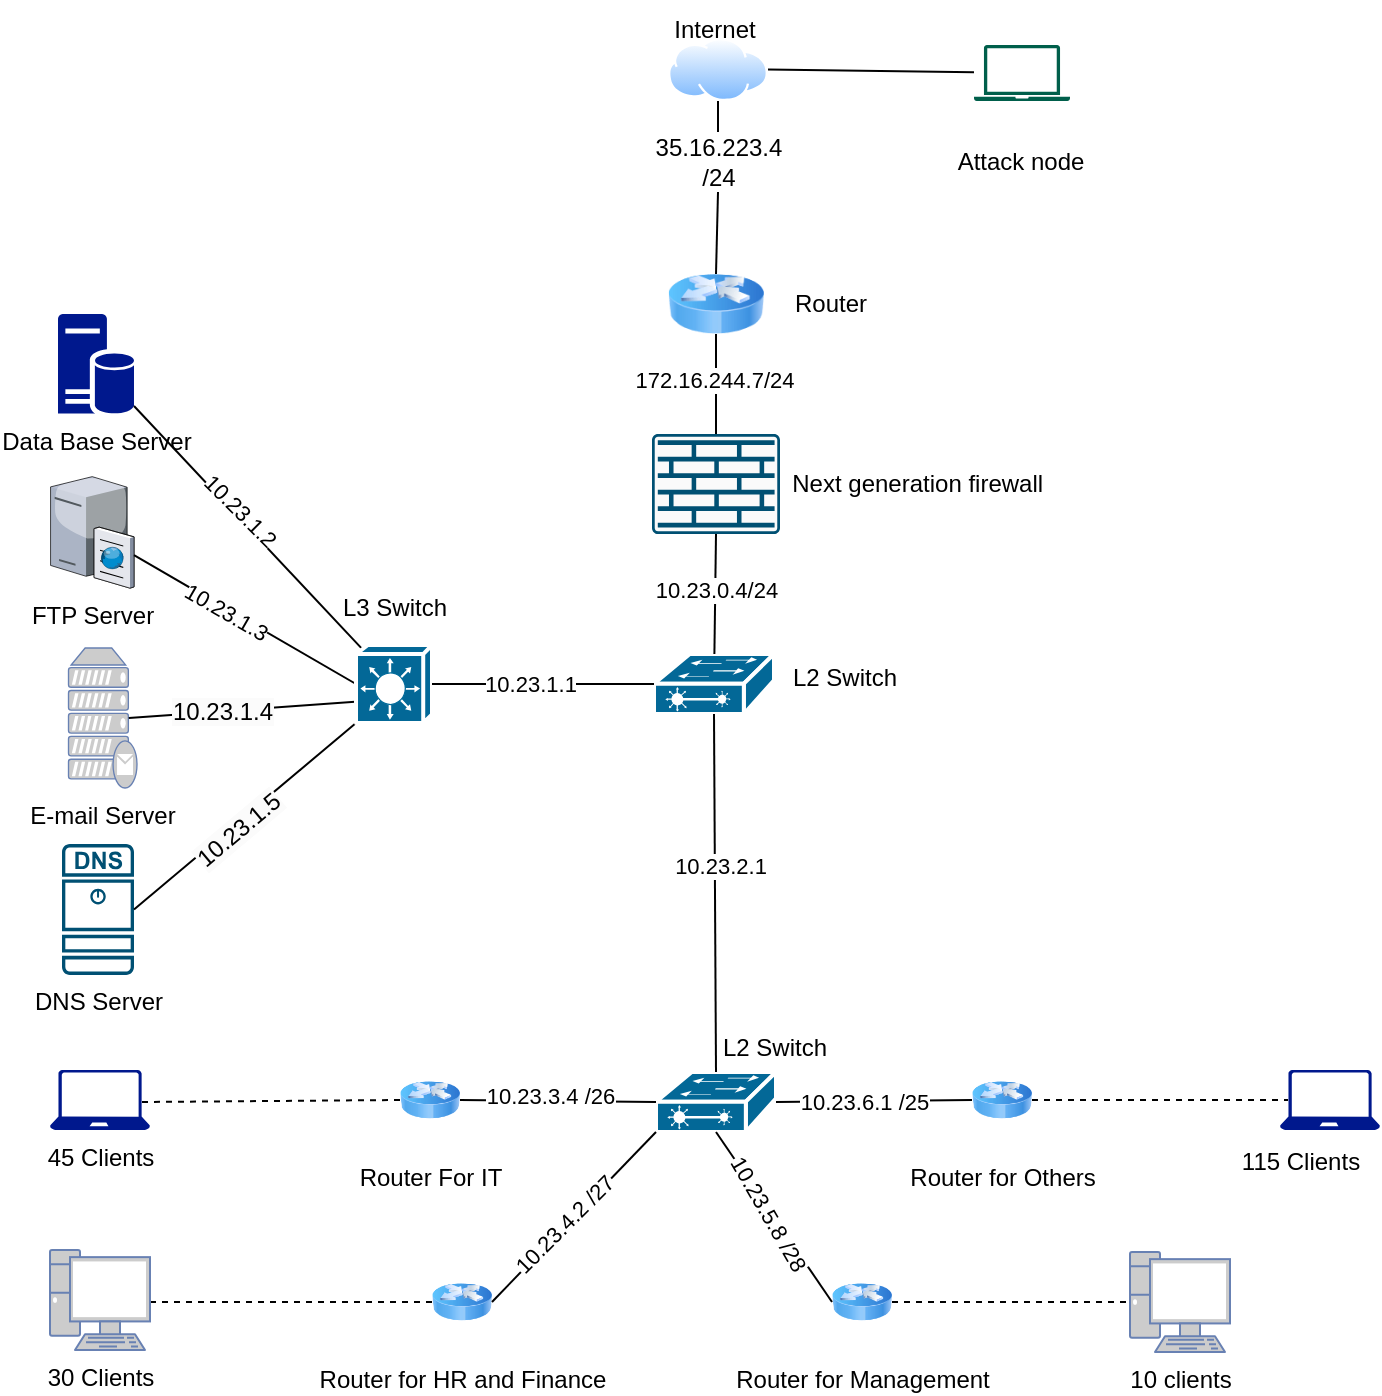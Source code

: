 <mxfile version="24.7.0" type="github">
  <diagram name="Page-1" id="mWOwHAFnnGotzb68UGMo">
    <mxGraphModel dx="880" dy="472" grid="1" gridSize="10" guides="1" tooltips="1" connect="1" arrows="1" fold="1" page="1" pageScale="1" pageWidth="850" pageHeight="1100" math="0" shadow="0">
      <root>
        <mxCell id="0" />
        <mxCell id="1" parent="0" />
        <mxCell id="QFhtb_JTBLAtstihDLr0-1" value="" style="sketch=0;points=[[0.015,0.015,0],[0.985,0.015,0],[0.985,0.985,0],[0.015,0.985,0],[0.25,0,0],[0.5,0,0],[0.75,0,0],[1,0.25,0],[1,0.5,0],[1,0.75,0],[0.75,1,0],[0.5,1,0],[0.25,1,0],[0,0.75,0],[0,0.5,0],[0,0.25,0]];verticalLabelPosition=bottom;html=1;verticalAlign=top;aspect=fixed;align=center;pointerEvents=1;shape=mxgraph.cisco19.rect;prIcon=firewall;fillColor=#FAFAFA;strokeColor=#005073;" parent="1" vertex="1">
          <mxGeometry x="366" y="228" width="64" height="50" as="geometry" />
        </mxCell>
        <mxCell id="QFhtb_JTBLAtstihDLr0-2" value="" style="image;html=1;image=img/lib/clip_art/networking/Router_Icon_128x128.png" parent="1" vertex="1">
          <mxGeometry x="374" y="148" width="48" height="30" as="geometry" />
        </mxCell>
        <mxCell id="QFhtb_JTBLAtstihDLr0-3" value="DNS Server" style="sketch=0;points=[[0.015,0.015,0],[0.985,0.015,0],[0.985,0.985,0],[0.015,0.985,0],[0.25,0,0],[0.5,0,0],[0.75,0,0],[1,0.25,0],[1,0.5,0],[1,0.75,0],[0.75,1,0],[0.5,1,0],[0.25,1,0],[0,0.75,0],[0,0.5,0],[0,0.25,0]];verticalLabelPosition=bottom;html=1;verticalAlign=top;aspect=fixed;align=center;pointerEvents=1;shape=mxgraph.cisco19.dns_server;fillColor=#005073;strokeColor=none;" parent="1" vertex="1">
          <mxGeometry x="71" y="433" width="36" height="65.45" as="geometry" />
        </mxCell>
        <mxCell id="QFhtb_JTBLAtstihDLr0-4" value="" style="endArrow=none;html=1;rounded=0;exitX=0.5;exitY=0;exitDx=0;exitDy=0;exitPerimeter=0;" parent="1" source="QFhtb_JTBLAtstihDLr0-1" edge="1">
          <mxGeometry width="50" height="50" relative="1" as="geometry">
            <mxPoint x="196" y="328" as="sourcePoint" />
            <mxPoint x="398" y="178" as="targetPoint" />
          </mxGeometry>
        </mxCell>
        <mxCell id="6wvi-4wZgXXVieuaFHjE-26" value="172.16.244.7/24" style="edgeLabel;html=1;align=center;verticalAlign=middle;resizable=0;points=[];" vertex="1" connectable="0" parent="QFhtb_JTBLAtstihDLr0-4">
          <mxGeometry x="0.08" y="1" relative="1" as="geometry">
            <mxPoint as="offset" />
          </mxGeometry>
        </mxCell>
        <mxCell id="QFhtb_JTBLAtstihDLr0-8" value="" style="shape=mxgraph.cisco.switches.layer_2_remote_switch;html=1;pointerEvents=1;dashed=0;fillColor=#036897;strokeColor=#ffffff;strokeWidth=2;verticalLabelPosition=bottom;verticalAlign=top;align=center;outlineConnect=0;" parent="1" vertex="1">
          <mxGeometry x="368" y="547" width="60" height="30" as="geometry" />
        </mxCell>
        <mxCell id="QFhtb_JTBLAtstihDLr0-11" value="Router For IT" style="image;html=1;image=img/lib/clip_art/networking/Router_Icon_128x128.png" parent="1" vertex="1">
          <mxGeometry x="240" y="536" width="30" height="50" as="geometry" />
        </mxCell>
        <mxCell id="QFhtb_JTBLAtstihDLr0-14" value="Router for Management" style="image;html=1;image=img/lib/clip_art/networking/Router_Icon_128x128.png" parent="1" vertex="1">
          <mxGeometry x="456" y="637" width="30" height="50" as="geometry" />
        </mxCell>
        <mxCell id="QFhtb_JTBLAtstihDLr0-15" value="Router for HR and Finance" style="image;html=1;image=img/lib/clip_art/networking/Router_Icon_128x128.png" parent="1" vertex="1">
          <mxGeometry x="256" y="637" width="30" height="50" as="geometry" />
        </mxCell>
        <mxCell id="QFhtb_JTBLAtstihDLr0-16" value="Router for Others" style="image;html=1;image=img/lib/clip_art/networking/Router_Icon_128x128.png" parent="1" vertex="1">
          <mxGeometry x="526" y="536" width="30" height="50" as="geometry" />
        </mxCell>
        <mxCell id="QFhtb_JTBLAtstihDLr0-17" value="" style="endArrow=none;html=1;rounded=0;exitX=1;exitY=0.5;exitDx=0;exitDy=0;entryX=0;entryY=0.5;entryDx=0;entryDy=0;entryPerimeter=0;" parent="1" source="QFhtb_JTBLAtstihDLr0-11" target="QFhtb_JTBLAtstihDLr0-8" edge="1">
          <mxGeometry width="50" height="50" relative="1" as="geometry">
            <mxPoint x="356" y="647" as="sourcePoint" />
            <mxPoint x="386" y="547" as="targetPoint" />
          </mxGeometry>
        </mxCell>
        <mxCell id="6wvi-4wZgXXVieuaFHjE-40" value="10.23.3.4 /26" style="edgeLabel;html=1;align=center;verticalAlign=middle;resizable=0;points=[];" vertex="1" connectable="0" parent="QFhtb_JTBLAtstihDLr0-17">
          <mxGeometry x="-0.082" y="3" relative="1" as="geometry">
            <mxPoint as="offset" />
          </mxGeometry>
        </mxCell>
        <mxCell id="QFhtb_JTBLAtstihDLr0-18" value="" style="endArrow=none;html=1;rounded=0;entryX=1;entryY=0.5;entryDx=0;entryDy=0;entryPerimeter=0;exitX=0;exitY=0.5;exitDx=0;exitDy=0;" parent="1" source="QFhtb_JTBLAtstihDLr0-16" target="QFhtb_JTBLAtstihDLr0-8" edge="1">
          <mxGeometry width="50" height="50" relative="1" as="geometry">
            <mxPoint x="356" y="647" as="sourcePoint" />
            <mxPoint x="406" y="597" as="targetPoint" />
          </mxGeometry>
        </mxCell>
        <mxCell id="6wvi-4wZgXXVieuaFHjE-43" value="10.23.6.1 /25" style="edgeLabel;html=1;align=center;verticalAlign=middle;resizable=0;points=[];" vertex="1" connectable="0" parent="QFhtb_JTBLAtstihDLr0-18">
          <mxGeometry x="0.102" relative="1" as="geometry">
            <mxPoint as="offset" />
          </mxGeometry>
        </mxCell>
        <mxCell id="QFhtb_JTBLAtstihDLr0-19" value="" style="endArrow=none;html=1;rounded=0;exitX=1;exitY=0.5;exitDx=0;exitDy=0;entryX=0;entryY=1;entryDx=0;entryDy=0;entryPerimeter=0;" parent="1" source="QFhtb_JTBLAtstihDLr0-15" target="QFhtb_JTBLAtstihDLr0-8" edge="1">
          <mxGeometry width="50" height="50" relative="1" as="geometry">
            <mxPoint x="356" y="647" as="sourcePoint" />
            <mxPoint x="406" y="597" as="targetPoint" />
          </mxGeometry>
        </mxCell>
        <mxCell id="6wvi-4wZgXXVieuaFHjE-41" value="10.23.4.2 /27" style="edgeLabel;html=1;align=center;verticalAlign=middle;resizable=0;points=[];rotation=-45;" vertex="1" connectable="0" parent="QFhtb_JTBLAtstihDLr0-19">
          <mxGeometry x="-0.101" y="1" relative="1" as="geometry">
            <mxPoint as="offset" />
          </mxGeometry>
        </mxCell>
        <mxCell id="QFhtb_JTBLAtstihDLr0-20" value="" style="endArrow=none;html=1;rounded=0;entryX=0.5;entryY=1;entryDx=0;entryDy=0;entryPerimeter=0;exitX=0;exitY=0.5;exitDx=0;exitDy=0;" parent="1" source="QFhtb_JTBLAtstihDLr0-14" target="QFhtb_JTBLAtstihDLr0-8" edge="1">
          <mxGeometry width="50" height="50" relative="1" as="geometry">
            <mxPoint x="356" y="647" as="sourcePoint" />
            <mxPoint x="406" y="597" as="targetPoint" />
          </mxGeometry>
        </mxCell>
        <mxCell id="6wvi-4wZgXXVieuaFHjE-42" value="10.23.5.8 /28" style="edgeLabel;html=1;align=center;verticalAlign=middle;resizable=0;points=[];rotation=60;" vertex="1" connectable="0" parent="QFhtb_JTBLAtstihDLr0-20">
          <mxGeometry x="0.057" y="2" relative="1" as="geometry">
            <mxPoint y="-1" as="offset" />
          </mxGeometry>
        </mxCell>
        <mxCell id="QFhtb_JTBLAtstihDLr0-21" value="45 Clients" style="sketch=0;aspect=fixed;pointerEvents=1;shadow=0;dashed=0;html=1;strokeColor=none;labelPosition=center;verticalLabelPosition=bottom;verticalAlign=top;align=center;fillColor=#00188D;shape=mxgraph.azure.laptop" parent="1" vertex="1">
          <mxGeometry x="65" y="546" width="50" height="30" as="geometry" />
        </mxCell>
        <mxCell id="QFhtb_JTBLAtstihDLr0-22" value="" style="endArrow=none;dashed=1;html=1;rounded=0;exitX=1;exitY=0.5;exitDx=0;exitDy=0;exitPerimeter=0;entryX=0;entryY=0.5;entryDx=0;entryDy=0;" parent="1" target="QFhtb_JTBLAtstihDLr0-15" edge="1">
          <mxGeometry width="50" height="50" relative="1" as="geometry">
            <mxPoint x="115" y="662" as="sourcePoint" />
            <mxPoint x="335" y="627" as="targetPoint" />
          </mxGeometry>
        </mxCell>
        <mxCell id="QFhtb_JTBLAtstihDLr0-26" value="&lt;font color=&quot;#000000&quot;&gt;30 Clients&lt;/font&gt;" style="fontColor=#0066CC;verticalAlign=top;verticalLabelPosition=bottom;labelPosition=center;align=center;html=1;outlineConnect=0;fillColor=#CCCCCC;strokeColor=#6881B3;gradientColor=none;gradientDirection=north;strokeWidth=2;shape=mxgraph.networks.pc;" parent="1" vertex="1">
          <mxGeometry x="65" y="636" width="50" height="50" as="geometry" />
        </mxCell>
        <mxCell id="QFhtb_JTBLAtstihDLr0-28" value="&lt;font color=&quot;#000000&quot;&gt;10 clients&lt;/font&gt;" style="fontColor=#0066CC;verticalAlign=top;verticalLabelPosition=bottom;labelPosition=center;align=center;html=1;outlineConnect=0;fillColor=#CCCCCC;strokeColor=#6881B3;gradientColor=none;gradientDirection=north;strokeWidth=2;shape=mxgraph.networks.pc;" parent="1" vertex="1">
          <mxGeometry x="605" y="637" width="50" height="50" as="geometry" />
        </mxCell>
        <mxCell id="QFhtb_JTBLAtstihDLr0-29" value="" style="endArrow=none;dashed=1;html=1;rounded=0;exitX=1;exitY=0.5;exitDx=0;exitDy=0;entryX=0;entryY=0.5;entryDx=0;entryDy=0;entryPerimeter=0;" parent="1" source="QFhtb_JTBLAtstihDLr0-14" target="QFhtb_JTBLAtstihDLr0-28" edge="1">
          <mxGeometry width="50" height="50" relative="1" as="geometry">
            <mxPoint x="464" y="727" as="sourcePoint" />
            <mxPoint x="605" y="727" as="targetPoint" />
          </mxGeometry>
        </mxCell>
        <mxCell id="QFhtb_JTBLAtstihDLr0-31" value="" style="sketch=0;aspect=fixed;pointerEvents=1;shadow=0;dashed=0;html=1;strokeColor=none;labelPosition=center;verticalLabelPosition=bottom;verticalAlign=top;align=center;fillColor=#00188D;shape=mxgraph.azure.laptop" parent="1" vertex="1">
          <mxGeometry x="680" y="546" width="50" height="30" as="geometry" />
        </mxCell>
        <mxCell id="QFhtb_JTBLAtstihDLr0-32" value="" style="endArrow=none;dashed=1;html=1;rounded=0;entryX=0.08;entryY=0.5;entryDx=0;entryDy=0;entryPerimeter=0;exitX=1;exitY=0.5;exitDx=0;exitDy=0;" parent="1" target="QFhtb_JTBLAtstihDLr0-31" edge="1" source="QFhtb_JTBLAtstihDLr0-16">
          <mxGeometry width="50" height="50" relative="1" as="geometry">
            <mxPoint x="575" y="562" as="sourcePoint" />
            <mxPoint x="615" y="672" as="targetPoint" />
          </mxGeometry>
        </mxCell>
        <mxCell id="QFhtb_JTBLAtstihDLr0-34" value="115 Clients" style="text;html=1;align=center;verticalAlign=middle;resizable=0;points=[];autosize=1;strokeColor=none;fillColor=none;" parent="1" vertex="1">
          <mxGeometry x="650" y="577" width="80" height="30" as="geometry" />
        </mxCell>
        <mxCell id="QFhtb_JTBLAtstihDLr0-35" value="" style="endArrow=none;dashed=1;html=1;rounded=0;exitX=0.92;exitY=0.5;exitDx=0;exitDy=0;exitPerimeter=0;entryX=0;entryY=0.5;entryDx=0;entryDy=0;" parent="1" target="QFhtb_JTBLAtstihDLr0-11" edge="1">
          <mxGeometry width="50" height="50" relative="1" as="geometry">
            <mxPoint x="111" y="562" as="sourcePoint" />
            <mxPoint x="266" y="672" as="targetPoint" />
          </mxGeometry>
        </mxCell>
        <mxCell id="E-c_TPkN4qfoy3ML_oav-3" value="" style="shape=mxgraph.cisco.switches.layer_2_remote_switch;html=1;pointerEvents=1;dashed=0;fillColor=#036897;strokeColor=#ffffff;strokeWidth=2;verticalLabelPosition=bottom;verticalAlign=top;align=center;outlineConnect=0;" parent="1" vertex="1">
          <mxGeometry x="367" y="338" width="60" height="30" as="geometry" />
        </mxCell>
        <mxCell id="E-c_TPkN4qfoy3ML_oav-4" value="" style="endArrow=none;html=1;rounded=0;entryX=0.5;entryY=1;entryDx=0;entryDy=0;entryPerimeter=0;" parent="1" source="E-c_TPkN4qfoy3ML_oav-3" target="QFhtb_JTBLAtstihDLr0-1" edge="1">
          <mxGeometry width="50" height="50" relative="1" as="geometry">
            <mxPoint x="425" y="438" as="sourcePoint" />
            <mxPoint x="475" y="388" as="targetPoint" />
          </mxGeometry>
        </mxCell>
        <mxCell id="6wvi-4wZgXXVieuaFHjE-27" value="10.23.0.4/24" style="edgeLabel;html=1;align=center;verticalAlign=middle;resizable=0;points=[];" vertex="1" connectable="0" parent="E-c_TPkN4qfoy3ML_oav-4">
          <mxGeometry x="0.067" relative="1" as="geometry">
            <mxPoint as="offset" />
          </mxGeometry>
        </mxCell>
        <mxCell id="E-c_TPkN4qfoy3ML_oav-5" value="" style="endArrow=none;html=1;rounded=0;exitX=0.5;exitY=0;exitDx=0;exitDy=0;exitPerimeter=0;entryX=0.5;entryY=1;entryDx=0;entryDy=0;entryPerimeter=0;" parent="1" source="QFhtb_JTBLAtstihDLr0-8" target="E-c_TPkN4qfoy3ML_oav-3" edge="1">
          <mxGeometry width="50" height="50" relative="1" as="geometry">
            <mxPoint x="435" y="468" as="sourcePoint" />
            <mxPoint x="485" y="418" as="targetPoint" />
          </mxGeometry>
        </mxCell>
        <mxCell id="6wvi-4wZgXXVieuaFHjE-29" value="10.23.2.1" style="edgeLabel;html=1;align=center;verticalAlign=middle;resizable=0;points=[];" vertex="1" connectable="0" parent="E-c_TPkN4qfoy3ML_oav-5">
          <mxGeometry x="0.151" y="-2" relative="1" as="geometry">
            <mxPoint as="offset" />
          </mxGeometry>
        </mxCell>
        <mxCell id="E-c_TPkN4qfoy3ML_oav-10" value="Data Base Server" style="sketch=0;aspect=fixed;pointerEvents=1;shadow=0;dashed=0;html=1;strokeColor=none;labelPosition=center;verticalLabelPosition=bottom;verticalAlign=top;align=center;fillColor=#00188D;shape=mxgraph.mscae.enterprise.database_server" parent="1" vertex="1">
          <mxGeometry x="69" y="168" width="38" height="50" as="geometry" />
        </mxCell>
        <mxCell id="E-c_TPkN4qfoy3ML_oav-11" value="&lt;font color=&quot;#000000&quot;&gt;E-mail Server&lt;/font&gt;" style="fontColor=#0066CC;verticalAlign=top;verticalLabelPosition=bottom;labelPosition=center;align=center;html=1;outlineConnect=0;fillColor=#CCCCCC;strokeColor=#6881B3;gradientColor=none;gradientDirection=north;strokeWidth=2;shape=mxgraph.networks.mail_server;" parent="1" vertex="1">
          <mxGeometry x="74.25" y="335" width="34.25" height="70" as="geometry" />
        </mxCell>
        <mxCell id="E-c_TPkN4qfoy3ML_oav-15" value="" style="endArrow=none;html=1;rounded=0;exitX=1;exitY=0.5;exitDx=0;exitDy=0;exitPerimeter=0;entryX=0;entryY=1;entryDx=0;entryDy=0;entryPerimeter=0;" parent="1" source="QFhtb_JTBLAtstihDLr0-3" target="6wvi-4wZgXXVieuaFHjE-1" edge="1">
          <mxGeometry width="50" height="50" relative="1" as="geometry">
            <mxPoint x="311" y="398" as="sourcePoint" />
            <mxPoint x="216" y="390" as="targetPoint" />
          </mxGeometry>
        </mxCell>
        <mxCell id="6wvi-4wZgXXVieuaFHjE-44" value="&lt;span style=&quot;font-size: 12px; background-color: rgb(251, 251, 251);&quot;&gt;10.23.1.5&lt;/span&gt;" style="edgeLabel;html=1;align=center;verticalAlign=middle;resizable=0;points=[];rotation=-40;" vertex="1" connectable="0" parent="E-c_TPkN4qfoy3ML_oav-15">
          <mxGeometry x="-0.098" y="-3" relative="1" as="geometry">
            <mxPoint as="offset" />
          </mxGeometry>
        </mxCell>
        <mxCell id="E-c_TPkN4qfoy3ML_oav-16" value="" style="endArrow=none;html=1;rounded=0;exitX=0.88;exitY=0.5;exitDx=0;exitDy=0;exitPerimeter=0;entryX=0.125;entryY=0.719;entryDx=0;entryDy=0;entryPerimeter=0;" parent="1" source="E-c_TPkN4qfoy3ML_oav-11" target="6wvi-4wZgXXVieuaFHjE-1" edge="1">
          <mxGeometry width="50" height="50" relative="1" as="geometry">
            <mxPoint x="311" y="398" as="sourcePoint" />
            <mxPoint x="196" y="360" as="targetPoint" />
          </mxGeometry>
        </mxCell>
        <mxCell id="6wvi-4wZgXXVieuaFHjE-45" value="&lt;span style=&quot;font-size: 12px; background-color: rgb(251, 251, 251);&quot;&gt;10.23.1.4&lt;/span&gt;" style="edgeLabel;html=1;align=center;verticalAlign=middle;resizable=0;points=[];" vertex="1" connectable="0" parent="E-c_TPkN4qfoy3ML_oav-16">
          <mxGeometry x="-0.213" relative="1" as="geometry">
            <mxPoint as="offset" />
          </mxGeometry>
        </mxCell>
        <mxCell id="E-c_TPkN4qfoy3ML_oav-17" value="" style="endArrow=none;html=1;rounded=0;exitX=1;exitY=0.92;exitDx=0;exitDy=0;exitPerimeter=0;entryX=0.08;entryY=0.05;entryDx=0;entryDy=0;entryPerimeter=0;" parent="1" source="E-c_TPkN4qfoy3ML_oav-10" target="6wvi-4wZgXXVieuaFHjE-1" edge="1">
          <mxGeometry width="50" height="50" relative="1" as="geometry">
            <mxPoint x="265" y="248" as="sourcePoint" />
            <mxPoint x="250" y="260" as="targetPoint" />
          </mxGeometry>
        </mxCell>
        <mxCell id="6wvi-4wZgXXVieuaFHjE-30" value="10.23.1.2" style="edgeLabel;html=1;align=center;verticalAlign=middle;resizable=0;points=[];rotation=45;" vertex="1" connectable="0" parent="E-c_TPkN4qfoy3ML_oav-17">
          <mxGeometry x="-0.109" y="3" relative="1" as="geometry">
            <mxPoint as="offset" />
          </mxGeometry>
        </mxCell>
        <mxCell id="E-c_TPkN4qfoy3ML_oav-18" value="FTP Server" style="verticalLabelPosition=bottom;sketch=0;aspect=fixed;html=1;verticalAlign=top;strokeColor=none;align=center;outlineConnect=0;shape=mxgraph.citrix.ftp_server;" parent="1" vertex="1">
          <mxGeometry x="65.28" y="248" width="41.72" height="57" as="geometry" />
        </mxCell>
        <mxCell id="E-c_TPkN4qfoy3ML_oav-19" value="" style="endArrow=none;html=1;rounded=0;entryX=0;entryY=0.5;entryDx=0;entryDy=0;entryPerimeter=0;" parent="1" source="E-c_TPkN4qfoy3ML_oav-18" target="6wvi-4wZgXXVieuaFHjE-1" edge="1">
          <mxGeometry width="50" height="50" relative="1" as="geometry">
            <mxPoint x="321" y="458" as="sourcePoint" />
            <mxPoint x="216" y="330" as="targetPoint" />
          </mxGeometry>
        </mxCell>
        <mxCell id="6wvi-4wZgXXVieuaFHjE-31" value="10.23.1.3" style="edgeLabel;html=1;align=center;verticalAlign=middle;resizable=0;points=[];rotation=30;" vertex="1" connectable="0" parent="E-c_TPkN4qfoy3ML_oav-19">
          <mxGeometry x="-0.158" y="-1" relative="1" as="geometry">
            <mxPoint as="offset" />
          </mxGeometry>
        </mxCell>
        <mxCell id="E-c_TPkN4qfoy3ML_oav-25" value="" style="image;aspect=fixed;perimeter=ellipsePerimeter;html=1;align=center;shadow=0;dashed=0;spacingTop=3;image=img/lib/active_directory/internet_cloud.svg;" parent="1" vertex="1">
          <mxGeometry x="374" y="30" width="50" height="31.5" as="geometry" />
        </mxCell>
        <mxCell id="E-c_TPkN4qfoy3ML_oav-26" value="" style="endArrow=none;html=1;rounded=0;exitX=0.5;exitY=1;exitDx=0;exitDy=0;entryX=0.5;entryY=0;entryDx=0;entryDy=0;" parent="1" source="6wvi-4wZgXXVieuaFHjE-24" target="QFhtb_JTBLAtstihDLr0-2" edge="1">
          <mxGeometry width="50" height="50" relative="1" as="geometry">
            <mxPoint x="360" y="211" as="sourcePoint" />
            <mxPoint x="410" y="161" as="targetPoint" />
          </mxGeometry>
        </mxCell>
        <mxCell id="E-c_TPkN4qfoy3ML_oav-27" value="Internet" style="text;html=1;align=center;verticalAlign=middle;resizable=0;points=[];autosize=1;strokeColor=none;fillColor=none;" parent="1" vertex="1">
          <mxGeometry x="367" y="11" width="60" height="30" as="geometry" />
        </mxCell>
        <mxCell id="E-c_TPkN4qfoy3ML_oav-29" value="" style="sketch=0;pointerEvents=1;shadow=0;dashed=0;html=1;strokeColor=none;fillColor=#005F4B;labelPosition=center;verticalLabelPosition=bottom;verticalAlign=top;align=center;outlineConnect=0;shape=mxgraph.veeam2.laptop;" parent="1" vertex="1">
          <mxGeometry x="527" y="33.5" width="48" height="28.0" as="geometry" />
        </mxCell>
        <mxCell id="E-c_TPkN4qfoy3ML_oav-30" value="" style="endArrow=none;html=1;rounded=0;exitX=1;exitY=0.5;exitDx=0;exitDy=0;" parent="1" source="E-c_TPkN4qfoy3ML_oav-25" target="E-c_TPkN4qfoy3ML_oav-29" edge="1">
          <mxGeometry width="50" height="50" relative="1" as="geometry">
            <mxPoint x="360" y="190" as="sourcePoint" />
            <mxPoint x="410" y="140" as="targetPoint" />
          </mxGeometry>
        </mxCell>
        <mxCell id="E-c_TPkN4qfoy3ML_oav-31" value="Attack node" style="text;html=1;align=center;verticalAlign=middle;resizable=0;points=[];autosize=1;strokeColor=none;fillColor=none;" parent="1" vertex="1">
          <mxGeometry x="505" y="77" width="90" height="30" as="geometry" />
        </mxCell>
        <mxCell id="6wvi-4wZgXXVieuaFHjE-1" value="" style="shape=mxgraph.cisco.switches.layer_3_switch;html=1;pointerEvents=1;dashed=0;fillColor=#036897;strokeColor=#ffffff;strokeWidth=2;verticalLabelPosition=bottom;verticalAlign=top;align=center;outlineConnect=0;" vertex="1" parent="1">
          <mxGeometry x="218" y="333.5" width="38" height="39" as="geometry" />
        </mxCell>
        <mxCell id="6wvi-4wZgXXVieuaFHjE-2" value="" style="endArrow=none;html=1;rounded=0;exitX=1;exitY=0.5;exitDx=0;exitDy=0;exitPerimeter=0;entryX=0;entryY=0.5;entryDx=0;entryDy=0;entryPerimeter=0;" edge="1" parent="1" source="6wvi-4wZgXXVieuaFHjE-1" target="E-c_TPkN4qfoy3ML_oav-3">
          <mxGeometry width="50" height="50" relative="1" as="geometry">
            <mxPoint x="390" y="430" as="sourcePoint" />
            <mxPoint x="440" y="380" as="targetPoint" />
          </mxGeometry>
        </mxCell>
        <mxCell id="6wvi-4wZgXXVieuaFHjE-28" value="10.23.1.1" style="edgeLabel;html=1;align=center;verticalAlign=middle;resizable=0;points=[];" vertex="1" connectable="0" parent="6wvi-4wZgXXVieuaFHjE-2">
          <mxGeometry x="-0.117" relative="1" as="geometry">
            <mxPoint as="offset" />
          </mxGeometry>
        </mxCell>
        <mxCell id="6wvi-4wZgXXVieuaFHjE-3" value="Next generation firewall&amp;nbsp;" style="text;html=1;align=center;verticalAlign=middle;resizable=0;points=[];autosize=1;strokeColor=none;fillColor=none;" vertex="1" parent="1">
          <mxGeometry x="425" y="238" width="150" height="30" as="geometry" />
        </mxCell>
        <mxCell id="6wvi-4wZgXXVieuaFHjE-14" value="Router" style="text;html=1;align=center;verticalAlign=middle;resizable=0;points=[];autosize=1;strokeColor=none;fillColor=none;" vertex="1" parent="1">
          <mxGeometry x="425" y="148" width="60" height="30" as="geometry" />
        </mxCell>
        <mxCell id="6wvi-4wZgXXVieuaFHjE-15" value="L3 Switch" style="text;html=1;align=center;verticalAlign=middle;resizable=0;points=[];autosize=1;strokeColor=none;fillColor=none;" vertex="1" parent="1">
          <mxGeometry x="197" y="300" width="80" height="30" as="geometry" />
        </mxCell>
        <mxCell id="6wvi-4wZgXXVieuaFHjE-16" value="L2 Switch" style="text;html=1;align=center;verticalAlign=middle;resizable=0;points=[];autosize=1;strokeColor=none;fillColor=none;" vertex="1" parent="1">
          <mxGeometry x="422" y="335" width="80" height="30" as="geometry" />
        </mxCell>
        <mxCell id="6wvi-4wZgXXVieuaFHjE-17" value="L2 Switch" style="text;html=1;align=center;verticalAlign=middle;resizable=0;points=[];autosize=1;strokeColor=none;fillColor=none;" vertex="1" parent="1">
          <mxGeometry x="387" y="520" width="80" height="30" as="geometry" />
        </mxCell>
        <mxCell id="6wvi-4wZgXXVieuaFHjE-25" value="" style="endArrow=none;html=1;rounded=0;exitX=0.5;exitY=1;exitDx=0;exitDy=0;entryX=0.5;entryY=0;entryDx=0;entryDy=0;" edge="1" parent="1" source="E-c_TPkN4qfoy3ML_oav-25" target="6wvi-4wZgXXVieuaFHjE-24">
          <mxGeometry width="50" height="50" relative="1" as="geometry">
            <mxPoint x="399" y="62" as="sourcePoint" />
            <mxPoint x="398" y="148" as="targetPoint" />
          </mxGeometry>
        </mxCell>
        <mxCell id="6wvi-4wZgXXVieuaFHjE-24" value="&lt;span style=&quot;font-family: arial, helvetica, sans-serif; text-align: left; text-wrap: wrap; background-color: rgb(255, 255, 255);&quot;&gt;&lt;font style=&quot;font-size: 12px;&quot;&gt;35.16.223.4 /24&lt;/font&gt;&lt;/span&gt;" style="text;html=1;align=center;verticalAlign=middle;resizable=0;points=[];autosize=1;strokeColor=none;fillColor=none;" vertex="1" parent="1">
          <mxGeometry x="344" y="77" width="110" height="30" as="geometry" />
        </mxCell>
      </root>
    </mxGraphModel>
  </diagram>
</mxfile>
